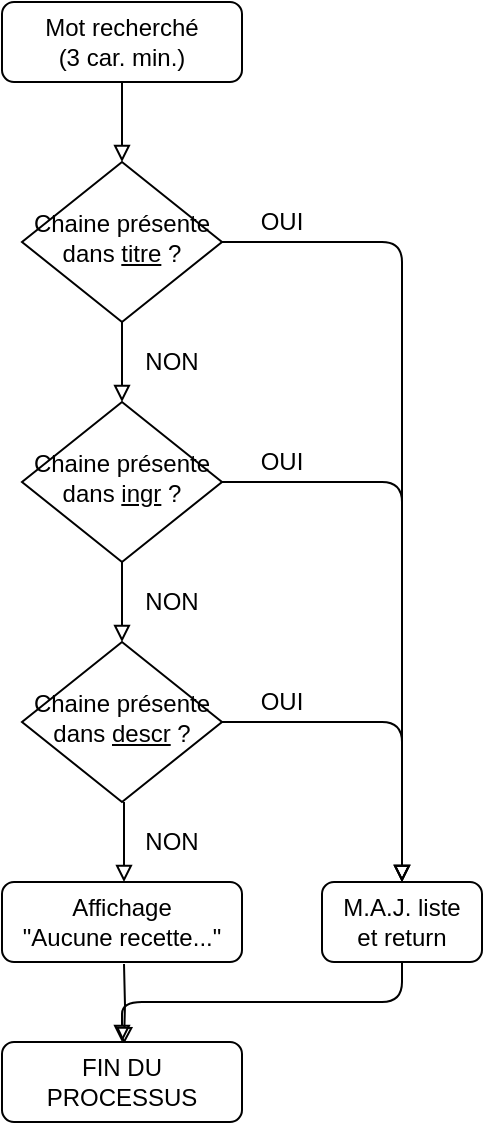 <mxfile version="15.4.1" type="device"><diagram id="C5RBs43oDa-KdzZeNtuy" name="Page-1"><mxGraphModel dx="782" dy="724" grid="1" gridSize="10" guides="1" tooltips="1" connect="1" arrows="1" fold="1" page="1" pageScale="1" pageWidth="827" pageHeight="1169" math="0" shadow="0"><root><mxCell id="WIyWlLk6GJQsqaUBKTNV-0"/><mxCell id="WIyWlLk6GJQsqaUBKTNV-1" parent="WIyWlLk6GJQsqaUBKTNV-0"/><mxCell id="WIyWlLk6GJQsqaUBKTNV-2" value="" style="rounded=0;html=1;jettySize=auto;orthogonalLoop=1;fontSize=11;endArrow=block;endFill=0;strokeWidth=1;shadow=0;labelBackgroundColor=none;edgeStyle=orthogonalEdgeStyle;" parent="WIyWlLk6GJQsqaUBKTNV-1" source="WIyWlLk6GJQsqaUBKTNV-3" target="WIyWlLk6GJQsqaUBKTNV-6" edge="1"><mxGeometry relative="1" as="geometry"/></mxCell><mxCell id="WIyWlLk6GJQsqaUBKTNV-3" value="&lt;div&gt;Mot recherché&lt;/div&gt;&lt;div&gt;(3 car. min.)&lt;/div&gt;" style="rounded=1;whiteSpace=wrap;html=1;fontSize=12;glass=0;strokeWidth=1;shadow=0;" parent="WIyWlLk6GJQsqaUBKTNV-1" vertex="1"><mxGeometry x="160" y="80" width="120" height="40" as="geometry"/></mxCell><mxCell id="WIyWlLk6GJQsqaUBKTNV-6" value="Chaine présente dans &lt;u&gt;titre&lt;/u&gt; ?" style="rhombus;whiteSpace=wrap;html=1;shadow=0;fontFamily=Helvetica;fontSize=12;align=center;strokeWidth=1;spacing=6;spacingTop=-4;" parent="WIyWlLk6GJQsqaUBKTNV-1" vertex="1"><mxGeometry x="170" y="160" width="100" height="80" as="geometry"/></mxCell><mxCell id="WIyWlLk6GJQsqaUBKTNV-7" value="&lt;div&gt;M.A.J. liste&lt;/div&gt;&lt;div&gt;et return&lt;/div&gt;" style="rounded=1;whiteSpace=wrap;html=1;fontSize=12;glass=0;strokeWidth=1;shadow=0;" parent="WIyWlLk6GJQsqaUBKTNV-1" vertex="1"><mxGeometry x="320" y="520" width="80" height="40" as="geometry"/></mxCell><mxCell id="WIyWlLk6GJQsqaUBKTNV-10" value="Chaine présente dans &lt;u&gt;ingr&lt;/u&gt; ?" style="rhombus;whiteSpace=wrap;html=1;shadow=0;fontFamily=Helvetica;fontSize=12;align=center;strokeWidth=1;spacing=6;spacingTop=-4;" parent="WIyWlLk6GJQsqaUBKTNV-1" vertex="1"><mxGeometry x="170" y="280" width="100" height="80" as="geometry"/></mxCell><mxCell id="9dHIh3AhHBKa6L4vDWyb-9" value="" style="endArrow=block;html=1;strokeColor=#000000;edgeStyle=orthogonalEdgeStyle;curved=1;entryX=0.5;entryY=0;entryDx=0;entryDy=0;exitX=0.5;exitY=1;exitDx=0;exitDy=0;endFill=0;" edge="1" parent="WIyWlLk6GJQsqaUBKTNV-1" source="WIyWlLk6GJQsqaUBKTNV-6" target="WIyWlLk6GJQsqaUBKTNV-10"><mxGeometry relative="1" as="geometry"><mxPoint x="220" y="250" as="sourcePoint"/><mxPoint x="40" y="320" as="targetPoint"/><Array as="points"/></mxGeometry></mxCell><mxCell id="9dHIh3AhHBKa6L4vDWyb-11" value="NON" style="text;html=1;strokeColor=none;fillColor=none;align=center;verticalAlign=middle;whiteSpace=wrap;rounded=0;" vertex="1" parent="WIyWlLk6GJQsqaUBKTNV-1"><mxGeometry x="230" y="250" width="30" height="20" as="geometry"/></mxCell><mxCell id="9dHIh3AhHBKa6L4vDWyb-12" value="OUI" style="text;html=1;strokeColor=none;fillColor=none;align=center;verticalAlign=middle;whiteSpace=wrap;rounded=0;" vertex="1" parent="WIyWlLk6GJQsqaUBKTNV-1"><mxGeometry x="280" y="180" width="40" height="20" as="geometry"/></mxCell><mxCell id="9dHIh3AhHBKa6L4vDWyb-13" value="OUI" style="text;html=1;strokeColor=none;fillColor=none;align=center;verticalAlign=middle;whiteSpace=wrap;rounded=0;" vertex="1" parent="WIyWlLk6GJQsqaUBKTNV-1"><mxGeometry x="280" y="300" width="40" height="20" as="geometry"/></mxCell><mxCell id="9dHIh3AhHBKa6L4vDWyb-14" value="" style="endArrow=block;html=1;strokeColor=#000000;edgeStyle=orthogonalEdgeStyle;exitX=1;exitY=0.5;exitDx=0;exitDy=0;entryX=0.5;entryY=0;entryDx=0;entryDy=0;rounded=1;endFill=0;" edge="1" parent="WIyWlLk6GJQsqaUBKTNV-1" source="WIyWlLk6GJQsqaUBKTNV-6" target="WIyWlLk6GJQsqaUBKTNV-7"><mxGeometry width="50" height="50" relative="1" as="geometry"><mxPoint x="320" y="400" as="sourcePoint"/><mxPoint x="370" y="350" as="targetPoint"/></mxGeometry></mxCell><mxCell id="9dHIh3AhHBKa6L4vDWyb-15" value="" style="endArrow=block;html=1;rounded=1;strokeColor=#000000;edgeStyle=orthogonalEdgeStyle;exitX=1;exitY=0.5;exitDx=0;exitDy=0;endFill=0;entryX=0.5;entryY=0;entryDx=0;entryDy=0;" edge="1" parent="WIyWlLk6GJQsqaUBKTNV-1" source="WIyWlLk6GJQsqaUBKTNV-10" target="WIyWlLk6GJQsqaUBKTNV-7"><mxGeometry width="50" height="50" relative="1" as="geometry"><mxPoint x="320" y="400" as="sourcePoint"/><mxPoint x="540" y="480" as="targetPoint"/></mxGeometry></mxCell><mxCell id="9dHIh3AhHBKa6L4vDWyb-16" value="Chaine présente dans &lt;u&gt;descr&lt;/u&gt; ?" style="rhombus;whiteSpace=wrap;html=1;shadow=0;fontFamily=Helvetica;fontSize=12;align=center;strokeWidth=1;spacing=6;spacingTop=-4;" vertex="1" parent="WIyWlLk6GJQsqaUBKTNV-1"><mxGeometry x="170" y="400" width="100" height="80" as="geometry"/></mxCell><mxCell id="9dHIh3AhHBKa6L4vDWyb-20" value="" style="endArrow=block;html=1;strokeColor=#000000;edgeStyle=orthogonalEdgeStyle;curved=1;entryX=0.5;entryY=0;entryDx=0;entryDy=0;exitX=0.5;exitY=1;exitDx=0;exitDy=0;endFill=0;" edge="1" parent="WIyWlLk6GJQsqaUBKTNV-1"><mxGeometry relative="1" as="geometry"><mxPoint x="220" y="360" as="sourcePoint"/><mxPoint x="220" y="400" as="targetPoint"/><Array as="points"/></mxGeometry></mxCell><mxCell id="9dHIh3AhHBKa6L4vDWyb-21" value="NON" style="text;html=1;strokeColor=none;fillColor=none;align=center;verticalAlign=middle;whiteSpace=wrap;rounded=0;" vertex="1" parent="WIyWlLk6GJQsqaUBKTNV-1"><mxGeometry x="230" y="370" width="30" height="20" as="geometry"/></mxCell><mxCell id="9dHIh3AhHBKa6L4vDWyb-25" value="OUI" style="text;html=1;strokeColor=none;fillColor=none;align=center;verticalAlign=middle;whiteSpace=wrap;rounded=0;" vertex="1" parent="WIyWlLk6GJQsqaUBKTNV-1"><mxGeometry x="280" y="420" width="40" height="20" as="geometry"/></mxCell><mxCell id="9dHIh3AhHBKa6L4vDWyb-26" value="" style="endArrow=block;html=1;strokeColor=#000000;edgeStyle=orthogonalEdgeStyle;curved=1;entryX=0.5;entryY=0;entryDx=0;entryDy=0;exitX=0.5;exitY=1;exitDx=0;exitDy=0;endFill=0;" edge="1" parent="WIyWlLk6GJQsqaUBKTNV-1"><mxGeometry relative="1" as="geometry"><mxPoint x="221" y="480" as="sourcePoint"/><mxPoint x="221" y="520" as="targetPoint"/><Array as="points"/></mxGeometry></mxCell><mxCell id="9dHIh3AhHBKa6L4vDWyb-27" value="NON" style="text;html=1;strokeColor=none;fillColor=none;align=center;verticalAlign=middle;whiteSpace=wrap;rounded=0;" vertex="1" parent="WIyWlLk6GJQsqaUBKTNV-1"><mxGeometry x="230" y="490" width="30" height="20" as="geometry"/></mxCell><mxCell id="9dHIh3AhHBKa6L4vDWyb-29" value="&lt;div&gt;Affichage&lt;/div&gt;&lt;div&gt;&quot;Aucune recette...&quot;&lt;/div&gt;" style="rounded=1;whiteSpace=wrap;html=1;fontSize=12;glass=0;strokeWidth=1;shadow=0;" vertex="1" parent="WIyWlLk6GJQsqaUBKTNV-1"><mxGeometry x="160" y="520" width="120" height="40" as="geometry"/></mxCell><mxCell id="9dHIh3AhHBKa6L4vDWyb-30" value="" style="rounded=0;html=1;jettySize=auto;orthogonalLoop=1;fontSize=11;endArrow=block;endFill=0;strokeWidth=1;shadow=0;labelBackgroundColor=none;edgeStyle=orthogonalEdgeStyle;" edge="1" parent="WIyWlLk6GJQsqaUBKTNV-1"><mxGeometry relative="1" as="geometry"><mxPoint x="221" y="561" as="sourcePoint"/><mxPoint x="221" y="601" as="targetPoint"/></mxGeometry></mxCell><mxCell id="9dHIh3AhHBKa6L4vDWyb-31" value="FIN DU PROCESSUS" style="rounded=1;whiteSpace=wrap;html=1;fontSize=12;glass=0;strokeWidth=1;shadow=0;" vertex="1" parent="WIyWlLk6GJQsqaUBKTNV-1"><mxGeometry x="160" y="600" width="120" height="40" as="geometry"/></mxCell><mxCell id="9dHIh3AhHBKa6L4vDWyb-33" value="" style="endArrow=block;html=1;rounded=1;strokeColor=#000000;edgeStyle=orthogonalEdgeStyle;exitX=1;exitY=0.5;exitDx=0;exitDy=0;endFill=0;entryX=0.5;entryY=0;entryDx=0;entryDy=0;" edge="1" parent="WIyWlLk6GJQsqaUBKTNV-1" source="9dHIh3AhHBKa6L4vDWyb-16" target="WIyWlLk6GJQsqaUBKTNV-7"><mxGeometry width="50" height="50" relative="1" as="geometry"><mxPoint x="330" y="390" as="sourcePoint"/><mxPoint x="500" y="520" as="targetPoint"/></mxGeometry></mxCell><mxCell id="9dHIh3AhHBKa6L4vDWyb-38" value="" style="endArrow=block;html=1;rounded=1;strokeColor=#000000;edgeStyle=orthogonalEdgeStyle;exitX=0.5;exitY=1;exitDx=0;exitDy=0;entryX=0.5;entryY=0;entryDx=0;entryDy=0;endFill=0;" edge="1" parent="WIyWlLk6GJQsqaUBKTNV-1" source="WIyWlLk6GJQsqaUBKTNV-7" target="9dHIh3AhHBKa6L4vDWyb-31"><mxGeometry width="50" height="50" relative="1" as="geometry"><mxPoint x="414" y="630" as="sourcePoint"/><mxPoint x="464" y="580" as="targetPoint"/></mxGeometry></mxCell></root></mxGraphModel></diagram></mxfile>
